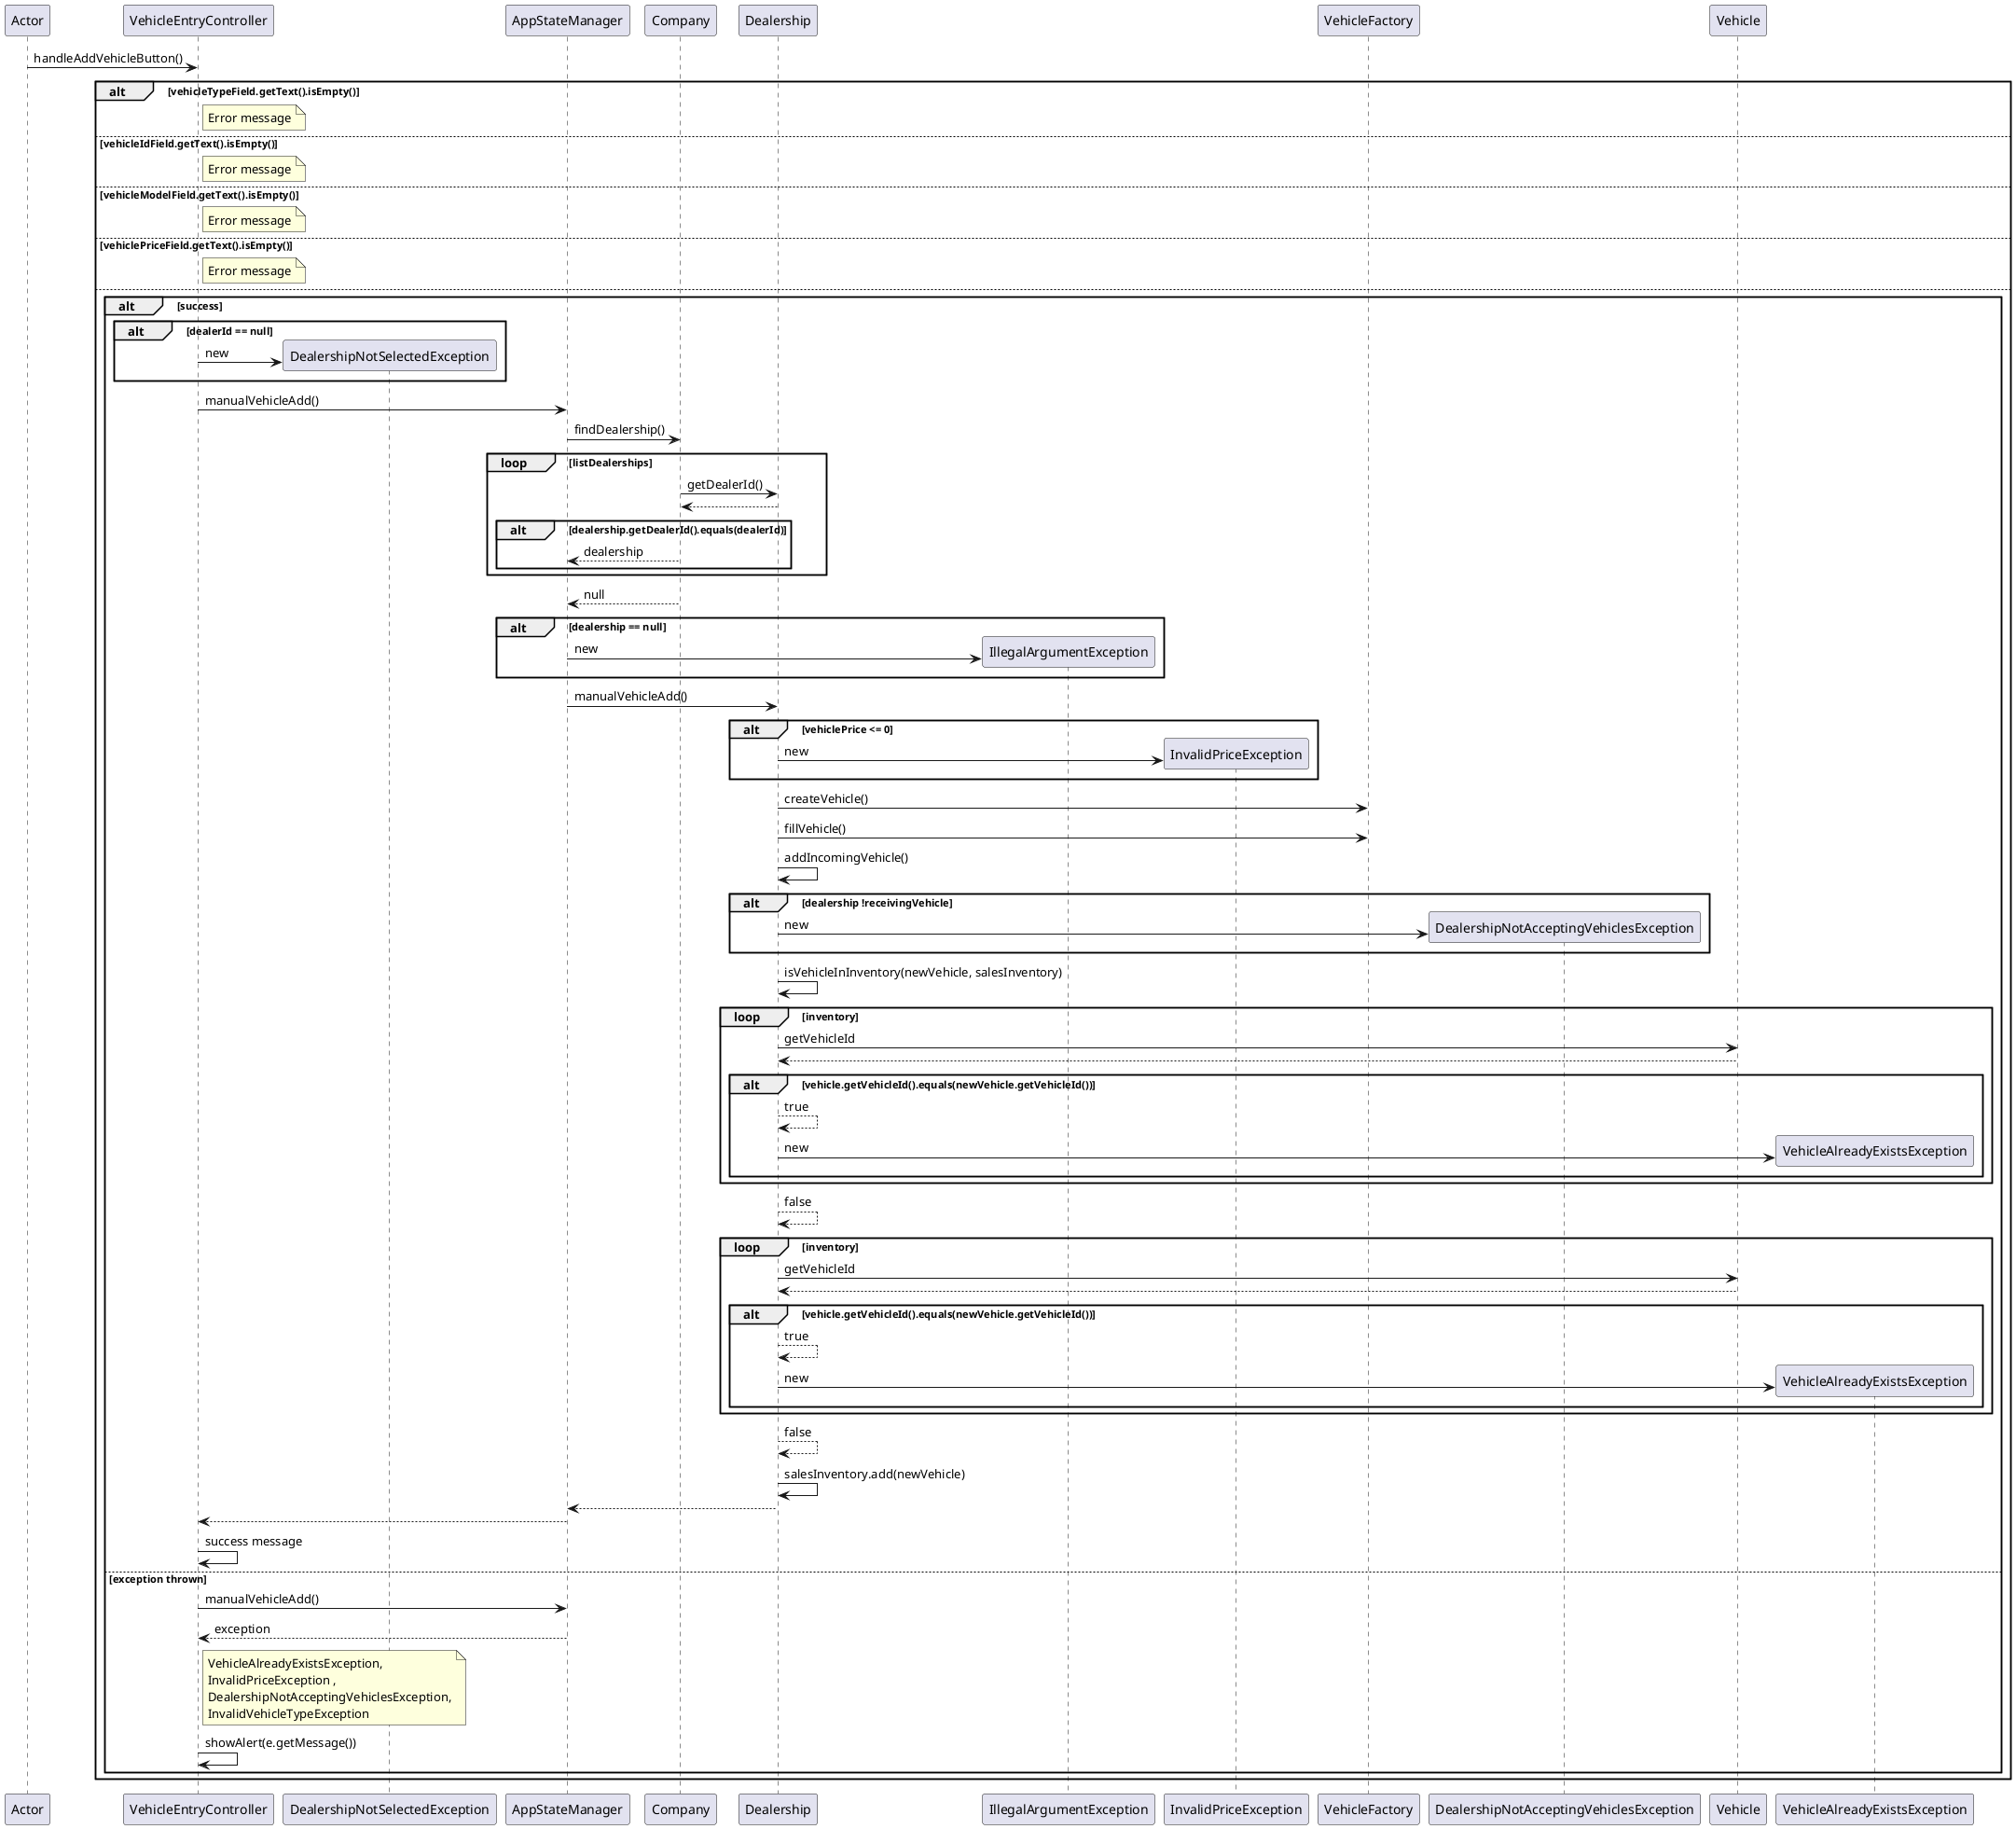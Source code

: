@startuml
participant Actor
Actor -> VehicleEntryController : handleAddVehicleButton()
alt vehicleTypeField.getText().isEmpty()
    note right of VehicleEntryController : Error message
else vehicleIdField.getText().isEmpty()
    note right of VehicleEntryController : Error message
else vehicleModelField.getText().isEmpty()
    note right of VehicleEntryController : Error message
else vehiclePriceField.getText().isEmpty()
    note right of VehicleEntryController : Error message
else
    alt success
        alt dealerId == null
            create DealershipNotSelectedException
            VehicleEntryController -> DealershipNotSelectedException : new
        end
        VehicleEntryController -> AppStateManager : manualVehicleAdd()
        AppStateManager -> Company : findDealership()
        loop listDealerships
            Company -> Dealership: getDealerId()
            Dealership --> Company:
            alt dealership.getDealerId().equals(dealerId)
                Company --> AppStateManager: dealership
            end
        end
        Company --> AppStateManager: null
        alt dealership == null
            create IllegalArgumentException
            AppStateManager -> IllegalArgumentException: new
        end
        AppStateManager -> Dealership : manualVehicleAdd()
        alt vehiclePrice <= 0
            create InvalidPriceException
            Dealership -> InvalidPriceException : new
        end
        Dealership -> VehicleFactory : createVehicle()
        Dealership -> VehicleFactory : fillVehicle()
        Dealership -> Dealership : addIncomingVehicle()
        alt dealership !receivingVehicle
            create DealershipNotAcceptingVehiclesException
            Dealership -> DealershipNotAcceptingVehiclesException : new
        end
        Dealership -> Dealership : isVehicleInInventory(newVehicle, salesInventory)
        loop inventory
            Dealership -> Vehicle : getVehicleId
            Vehicle --> Dealership:
            alt vehicle.getVehicleId().equals(newVehicle.getVehicleId())
                Dealership --> Dealership: true
                create VehicleAlreadyExistsException
                Dealership -> VehicleAlreadyExistsException: new
            end
        end
        Dealership --> Dealership: false

        loop inventory
            Dealership -> Vehicle : getVehicleId
            Vehicle --> Dealership:
            alt vehicle.getVehicleId().equals(newVehicle.getVehicleId())
                Dealership --> Dealership: true
                create VehicleAlreadyExistsException
                Dealership -> VehicleAlreadyExistsException: new
            end
        end
        Dealership --> Dealership: false
        Dealership -> Dealership: salesInventory.add(newVehicle)
        Dealership --> AppStateManager:
        AppStateManager --> VehicleEntryController:
        VehicleEntryController -> VehicleEntryController: success message
    else  exception thrown
          VehicleEntryController -> AppStateManager : manualVehicleAdd()
          AppStateManager --> VehicleEntryController: exception
          note right of VehicleEntryController: VehicleAlreadyExistsException, \nInvalidPriceException ,\nDealershipNotAcceptingVehiclesException,\nInvalidVehicleTypeException
          VehicleEntryController -> VehicleEntryController : showAlert(e.getMessage())
    end
end
@enduml